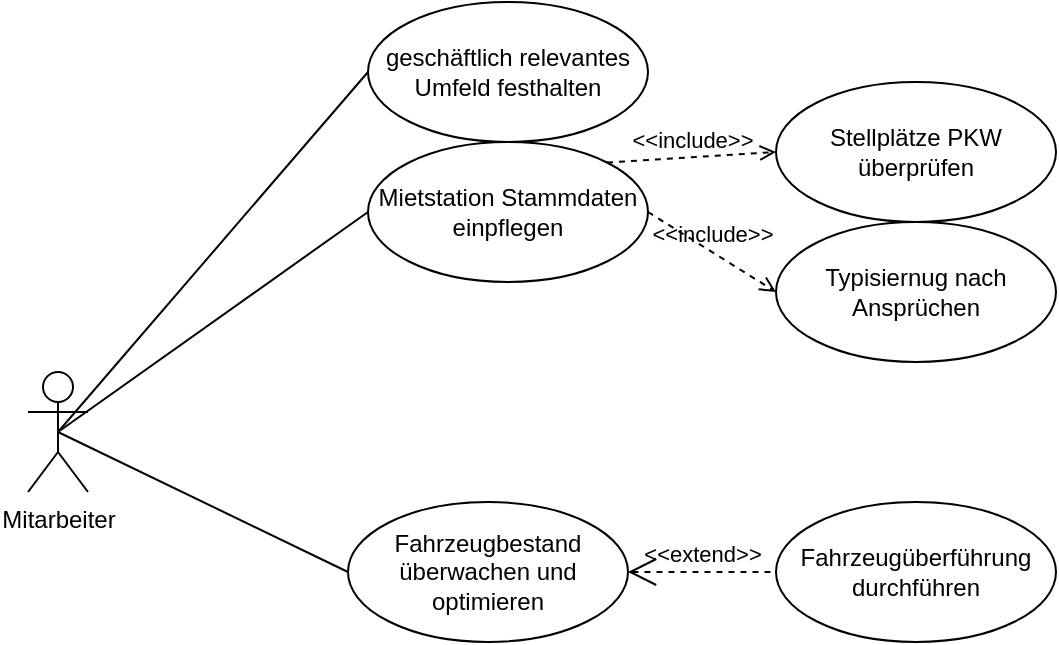 <mxfile version="24.7.17">
  <diagram name="Page-1" id="xKv6j_wKPZ9WB2m-PmId">
    <mxGraphModel dx="637" dy="378" grid="1" gridSize="10" guides="1" tooltips="1" connect="1" arrows="1" fold="1" page="1" pageScale="1" pageWidth="827" pageHeight="1169" math="0" shadow="0">
      <root>
        <mxCell id="0" />
        <mxCell id="1" parent="0" />
        <mxCell id="Y2BZjUqlmDZL55UpbtIv-1" value="Mitarbeiter" style="shape=umlActor;html=1;verticalLabelPosition=bottom;verticalAlign=top;align=center;" vertex="1" parent="1">
          <mxGeometry x="40" y="195" width="30" height="60" as="geometry" />
        </mxCell>
        <mxCell id="Y2BZjUqlmDZL55UpbtIv-2" value="Mietstation Stammdaten einpflegen" style="ellipse;whiteSpace=wrap;html=1;" vertex="1" parent="1">
          <mxGeometry x="210" y="80" width="140" height="70" as="geometry" />
        </mxCell>
        <mxCell id="Y2BZjUqlmDZL55UpbtIv-4" value="Fahrzeugbestand überwachen und optimieren" style="ellipse;whiteSpace=wrap;html=1;" vertex="1" parent="1">
          <mxGeometry x="200" y="260" width="140" height="70" as="geometry" />
        </mxCell>
        <mxCell id="Y2BZjUqlmDZL55UpbtIv-5" value="Fahrzeugüberführung durchführen" style="ellipse;whiteSpace=wrap;html=1;" vertex="1" parent="1">
          <mxGeometry x="414" y="260" width="140" height="70" as="geometry" />
        </mxCell>
        <mxCell id="Y2BZjUqlmDZL55UpbtIv-10" value="" style="edgeStyle=none;html=1;endArrow=none;verticalAlign=bottom;rounded=0;exitX=0.5;exitY=0.5;exitDx=0;exitDy=0;exitPerimeter=0;entryX=0;entryY=0.5;entryDx=0;entryDy=0;" edge="1" parent="1" source="Y2BZjUqlmDZL55UpbtIv-1" target="Y2BZjUqlmDZL55UpbtIv-4">
          <mxGeometry width="160" relative="1" as="geometry">
            <mxPoint x="330" y="340" as="sourcePoint" />
            <mxPoint x="490" y="340" as="targetPoint" />
          </mxGeometry>
        </mxCell>
        <mxCell id="Y2BZjUqlmDZL55UpbtIv-11" value="" style="edgeStyle=none;html=1;endArrow=none;verticalAlign=bottom;rounded=0;exitX=0.5;exitY=0.5;exitDx=0;exitDy=0;exitPerimeter=0;entryX=0;entryY=0.5;entryDx=0;entryDy=0;" edge="1" parent="1" source="Y2BZjUqlmDZL55UpbtIv-1" target="Y2BZjUqlmDZL55UpbtIv-2">
          <mxGeometry width="160" relative="1" as="geometry">
            <mxPoint x="330" y="340" as="sourcePoint" />
            <mxPoint x="490" y="340" as="targetPoint" />
          </mxGeometry>
        </mxCell>
        <mxCell id="Y2BZjUqlmDZL55UpbtIv-15" value="Stellplätze PKW überprüfen" style="ellipse;whiteSpace=wrap;html=1;" vertex="1" parent="1">
          <mxGeometry x="414" y="50" width="140" height="70" as="geometry" />
        </mxCell>
        <mxCell id="Y2BZjUqlmDZL55UpbtIv-21" value="&amp;lt;&amp;lt;extend&amp;gt;&amp;gt;" style="edgeStyle=none;html=1;startArrow=open;endArrow=none;startSize=12;verticalAlign=bottom;dashed=1;labelBackgroundColor=none;rounded=0;exitX=1;exitY=0.5;exitDx=0;exitDy=0;entryX=0;entryY=0.5;entryDx=0;entryDy=0;" edge="1" parent="1" source="Y2BZjUqlmDZL55UpbtIv-4" target="Y2BZjUqlmDZL55UpbtIv-5">
          <mxGeometry width="160" relative="1" as="geometry">
            <mxPoint x="330" y="240" as="sourcePoint" />
            <mxPoint x="490" y="240" as="targetPoint" />
          </mxGeometry>
        </mxCell>
        <mxCell id="Y2BZjUqlmDZL55UpbtIv-22" value="&amp;lt;&amp;lt;include&amp;gt;&amp;gt;" style="edgeStyle=none;html=1;endArrow=open;verticalAlign=bottom;dashed=1;labelBackgroundColor=none;rounded=0;exitX=1;exitY=0;exitDx=0;exitDy=0;entryX=0;entryY=0.5;entryDx=0;entryDy=0;" edge="1" parent="1" source="Y2BZjUqlmDZL55UpbtIv-2" target="Y2BZjUqlmDZL55UpbtIv-15">
          <mxGeometry width="160" relative="1" as="geometry">
            <mxPoint x="160" y="200" as="sourcePoint" />
            <mxPoint x="320" y="200" as="targetPoint" />
          </mxGeometry>
        </mxCell>
        <mxCell id="Y2BZjUqlmDZL55UpbtIv-26" value="geschäftlich relevantes Umfeld festhalten" style="ellipse;whiteSpace=wrap;html=1;" vertex="1" parent="1">
          <mxGeometry x="210" y="10" width="140" height="70" as="geometry" />
        </mxCell>
        <mxCell id="Y2BZjUqlmDZL55UpbtIv-27" value="Typisiernug nach Ansprüchen" style="ellipse;whiteSpace=wrap;html=1;" vertex="1" parent="1">
          <mxGeometry x="414" y="120" width="140" height="70" as="geometry" />
        </mxCell>
        <mxCell id="Y2BZjUqlmDZL55UpbtIv-28" value="" style="edgeStyle=none;html=1;endArrow=none;verticalAlign=bottom;rounded=0;exitX=0.5;exitY=0.5;exitDx=0;exitDy=0;exitPerimeter=0;entryX=0;entryY=0.5;entryDx=0;entryDy=0;" edge="1" parent="1" source="Y2BZjUqlmDZL55UpbtIv-1" target="Y2BZjUqlmDZL55UpbtIv-26">
          <mxGeometry width="160" relative="1" as="geometry">
            <mxPoint x="230" y="160" as="sourcePoint" />
            <mxPoint x="390" y="160" as="targetPoint" />
          </mxGeometry>
        </mxCell>
        <mxCell id="Y2BZjUqlmDZL55UpbtIv-29" value="&amp;lt;&amp;lt;include&amp;gt;&amp;gt;" style="edgeStyle=none;html=1;endArrow=open;verticalAlign=bottom;dashed=1;labelBackgroundColor=none;rounded=0;exitX=1;exitY=0.5;exitDx=0;exitDy=0;entryX=0;entryY=0.5;entryDx=0;entryDy=0;" edge="1" parent="1" source="Y2BZjUqlmDZL55UpbtIv-2" target="Y2BZjUqlmDZL55UpbtIv-27">
          <mxGeometry width="160" relative="1" as="geometry">
            <mxPoint x="360" y="114.71" as="sourcePoint" />
            <mxPoint x="520" y="114.71" as="targetPoint" />
          </mxGeometry>
        </mxCell>
      </root>
    </mxGraphModel>
  </diagram>
</mxfile>

